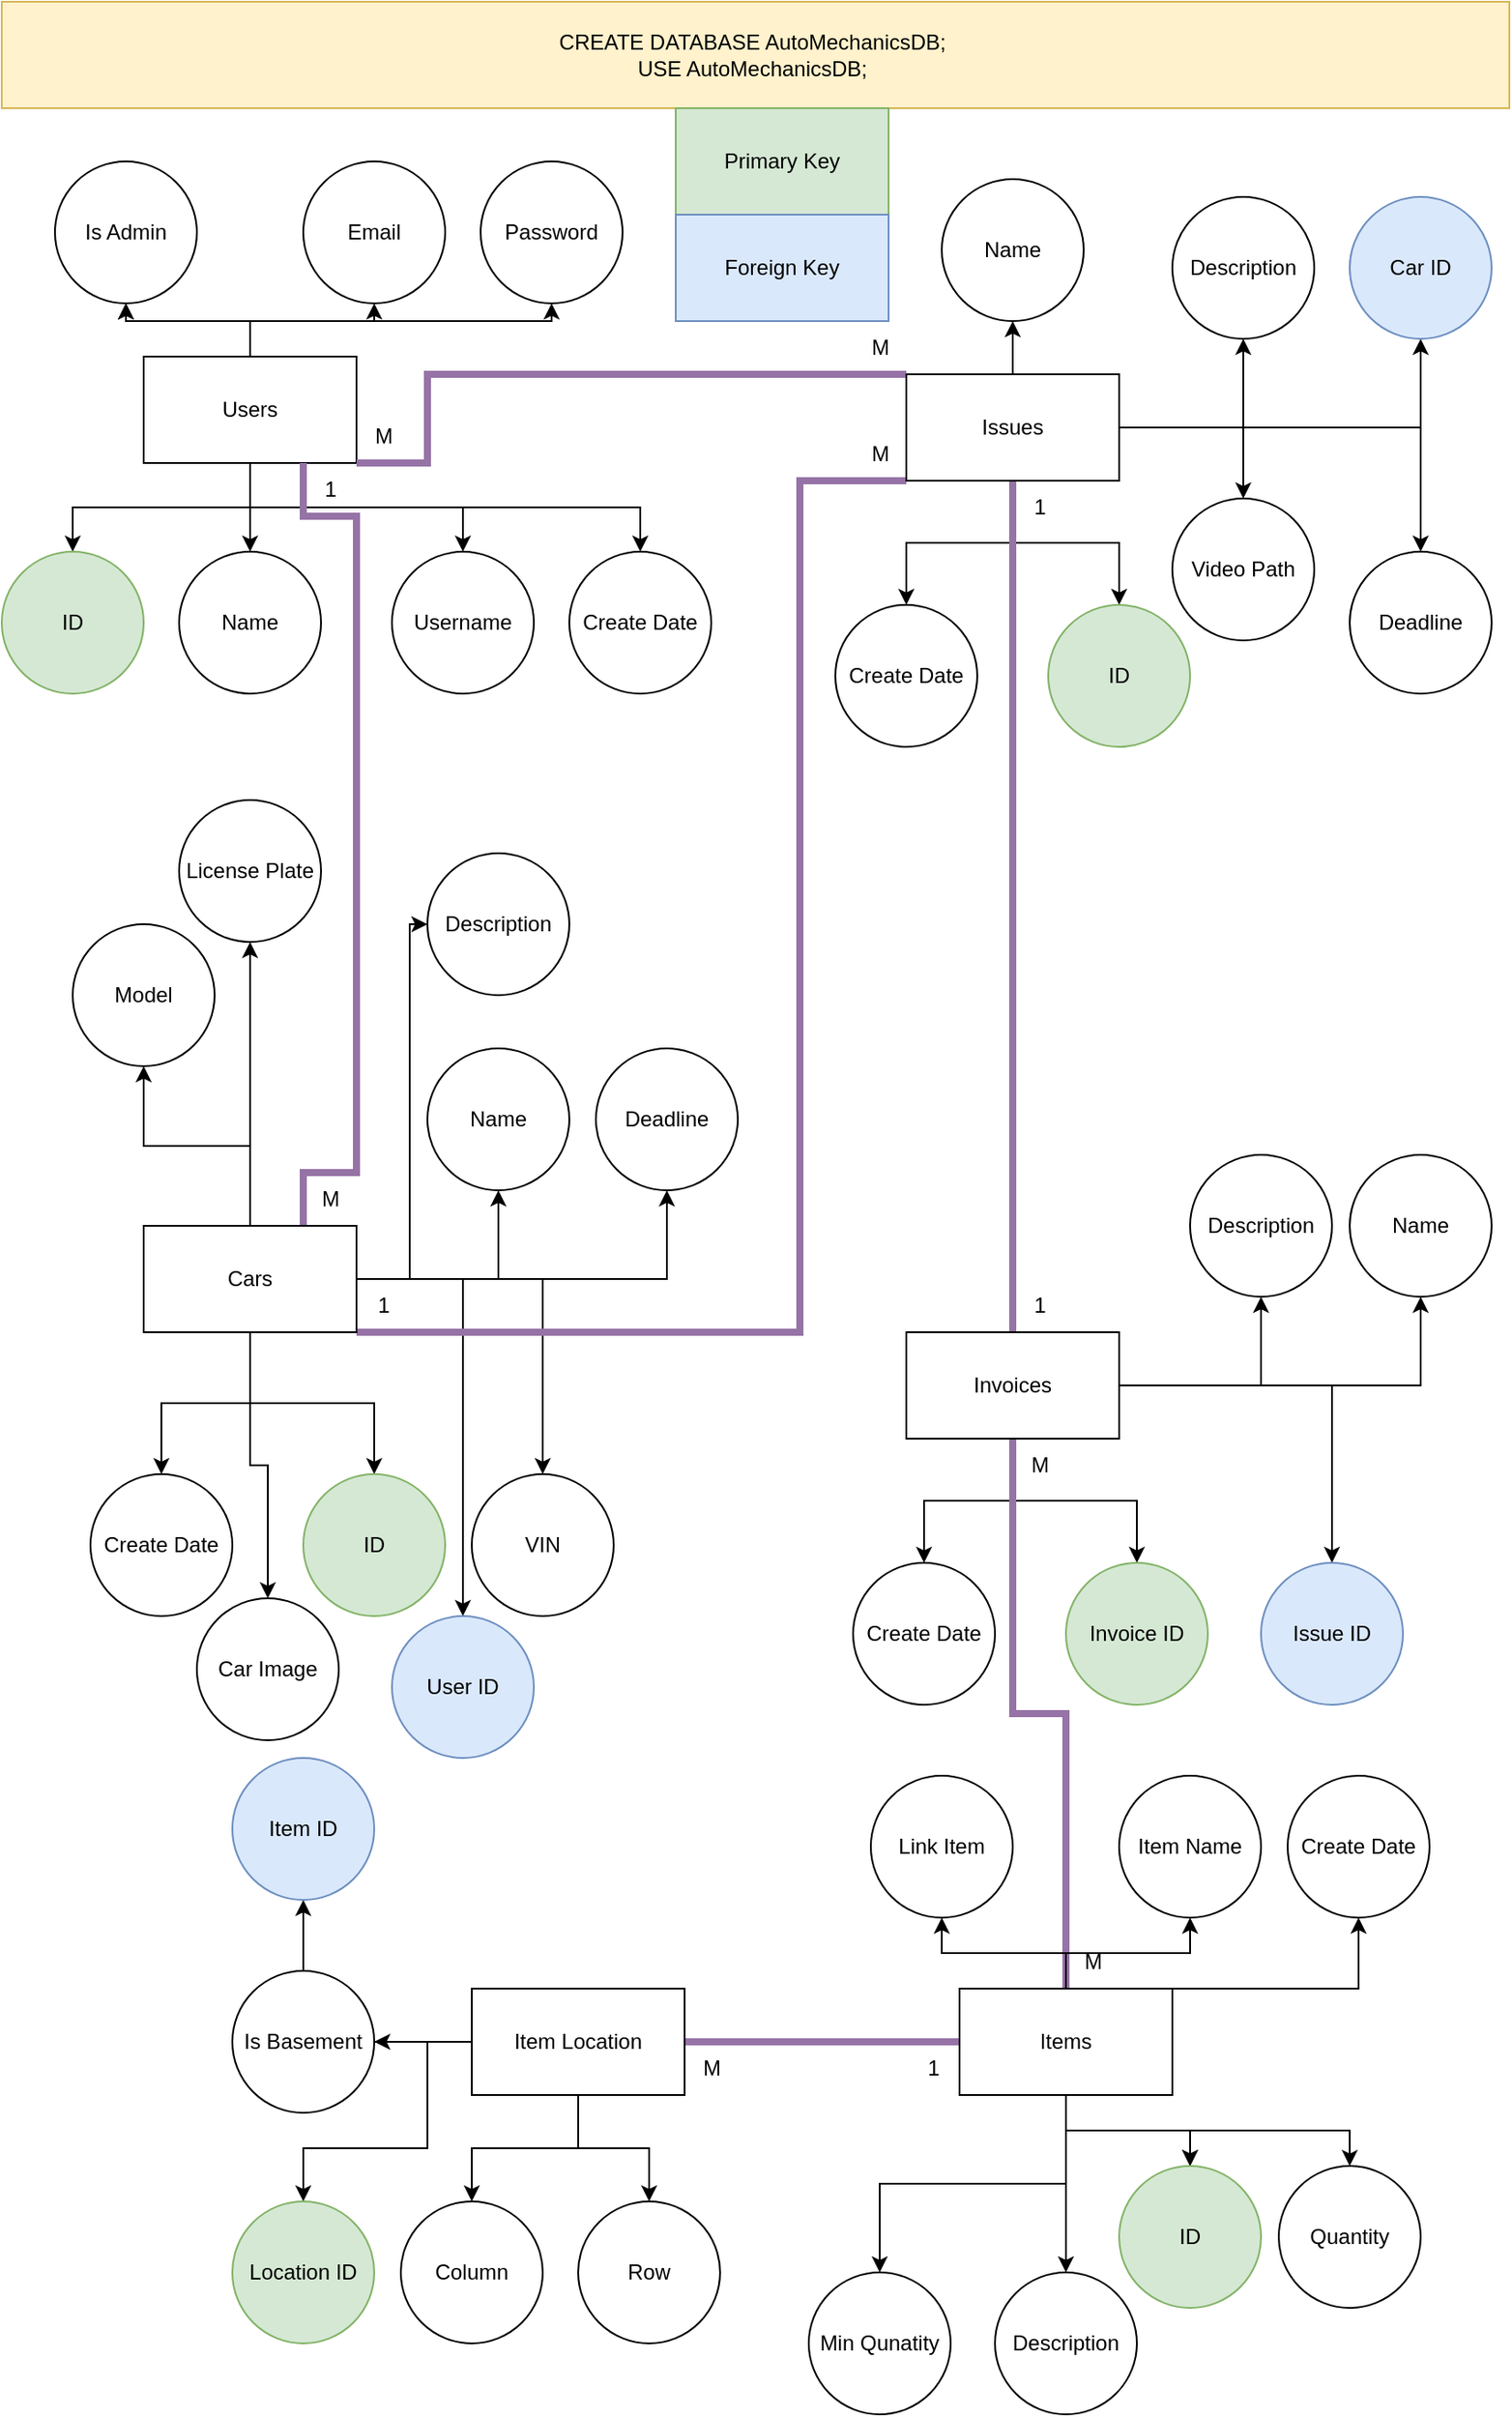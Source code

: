 <mxfile version="24.8.6">
  <diagram name="Page-1" id="RDlbMBmW9YZJROnmf2OW">
    <mxGraphModel dx="2049" dy="1274" grid="1" gridSize="10" guides="1" tooltips="1" connect="1" arrows="1" fold="1" page="1" pageScale="1" pageWidth="850" pageHeight="1100" math="0" shadow="0">
      <root>
        <mxCell id="0" />
        <mxCell id="1" parent="0" />
        <mxCell id="v34ArAWqXX43JjjeiJBy-14" value="&lt;span class=&quot;hljs-keyword&quot;&gt;CREATE&lt;/span&gt; DATABASE AutoMechanicsDB;&amp;nbsp;&lt;div&gt;USE AutoMechanicsDB;&amp;nbsp;&lt;/div&gt;" style="rounded=0;whiteSpace=wrap;html=1;fillColor=#fff2cc;strokeColor=#d6b656;" parent="1" vertex="1">
          <mxGeometry width="850" height="60" as="geometry" />
        </mxCell>
        <mxCell id="5s0WJHSLAwarWsAW7a96-3" value="" style="edgeStyle=orthogonalEdgeStyle;rounded=0;orthogonalLoop=1;jettySize=auto;html=1;" parent="1" source="5s0WJHSLAwarWsAW7a96-1" target="5s0WJHSLAwarWsAW7a96-2" edge="1">
          <mxGeometry relative="1" as="geometry" />
        </mxCell>
        <mxCell id="5s0WJHSLAwarWsAW7a96-4" style="edgeStyle=orthogonalEdgeStyle;rounded=0;orthogonalLoop=1;jettySize=auto;html=1;" parent="1" source="5s0WJHSLAwarWsAW7a96-1" target="5s0WJHSLAwarWsAW7a96-5" edge="1">
          <mxGeometry relative="1" as="geometry">
            <mxPoint x="240" y="320" as="targetPoint" />
          </mxGeometry>
        </mxCell>
        <mxCell id="5s0WJHSLAwarWsAW7a96-9" value="" style="edgeStyle=orthogonalEdgeStyle;rounded=0;orthogonalLoop=1;jettySize=auto;html=1;exitX=0.5;exitY=0;exitDx=0;exitDy=0;" parent="1" source="5s0WJHSLAwarWsAW7a96-1" target="5s0WJHSLAwarWsAW7a96-8" edge="1">
          <mxGeometry relative="1" as="geometry">
            <Array as="points">
              <mxPoint x="140" y="180" />
              <mxPoint x="310" y="180" />
            </Array>
          </mxGeometry>
        </mxCell>
        <mxCell id="5s0WJHSLAwarWsAW7a96-11" value="" style="edgeStyle=orthogonalEdgeStyle;rounded=0;orthogonalLoop=1;jettySize=auto;html=1;exitX=0.5;exitY=1;exitDx=0;exitDy=0;" parent="1" source="5s0WJHSLAwarWsAW7a96-1" target="5s0WJHSLAwarWsAW7a96-10" edge="1">
          <mxGeometry relative="1" as="geometry" />
        </mxCell>
        <mxCell id="5s0WJHSLAwarWsAW7a96-13" value="" style="edgeStyle=orthogonalEdgeStyle;rounded=0;orthogonalLoop=1;jettySize=auto;html=1;" parent="1" source="5s0WJHSLAwarWsAW7a96-1" target="5s0WJHSLAwarWsAW7a96-12" edge="1">
          <mxGeometry relative="1" as="geometry" />
        </mxCell>
        <mxCell id="5s0WJHSLAwarWsAW7a96-14" value="" style="edgeStyle=orthogonalEdgeStyle;rounded=0;orthogonalLoop=1;jettySize=auto;html=1;" parent="1" source="5s0WJHSLAwarWsAW7a96-1" target="5s0WJHSLAwarWsAW7a96-12" edge="1">
          <mxGeometry relative="1" as="geometry" />
        </mxCell>
        <mxCell id="5s0WJHSLAwarWsAW7a96-16" value="" style="edgeStyle=orthogonalEdgeStyle;rounded=0;orthogonalLoop=1;jettySize=auto;html=1;" parent="1" source="5s0WJHSLAwarWsAW7a96-1" target="5s0WJHSLAwarWsAW7a96-15" edge="1">
          <mxGeometry relative="1" as="geometry" />
        </mxCell>
        <mxCell id="02Afpi2rPC1i5ig6hNyv-54" style="edgeStyle=orthogonalEdgeStyle;rounded=0;orthogonalLoop=1;jettySize=auto;html=1;exitX=0.5;exitY=1;exitDx=0;exitDy=0;" edge="1" parent="1" source="5s0WJHSLAwarWsAW7a96-1" target="5s0WJHSLAwarWsAW7a96-7">
          <mxGeometry relative="1" as="geometry" />
        </mxCell>
        <mxCell id="5s0WJHSLAwarWsAW7a96-1" value="Users" style="rounded=0;whiteSpace=wrap;html=1;" parent="1" vertex="1">
          <mxGeometry x="80" y="200" width="120" height="60" as="geometry" />
        </mxCell>
        <mxCell id="5s0WJHSLAwarWsAW7a96-2" value="ID" style="ellipse;whiteSpace=wrap;html=1;aspect=fixed;fillColor=#d5e8d4;strokeColor=#82b366;" parent="1" vertex="1">
          <mxGeometry y="310" width="80" height="80" as="geometry" />
        </mxCell>
        <mxCell id="5s0WJHSLAwarWsAW7a96-5" value="Name" style="ellipse;whiteSpace=wrap;html=1;aspect=fixed;" parent="1" vertex="1">
          <mxGeometry x="100" y="310" width="80" height="80" as="geometry" />
        </mxCell>
        <mxCell id="5s0WJHSLAwarWsAW7a96-7" value="Username" style="ellipse;whiteSpace=wrap;html=1;aspect=fixed;" parent="1" vertex="1">
          <mxGeometry x="220" y="310" width="80" height="80" as="geometry" />
        </mxCell>
        <mxCell id="5s0WJHSLAwarWsAW7a96-8" value="Password" style="ellipse;whiteSpace=wrap;html=1;rounded=0;" parent="1" vertex="1">
          <mxGeometry x="270" y="90" width="80" height="80" as="geometry" />
        </mxCell>
        <mxCell id="5s0WJHSLAwarWsAW7a96-10" value="Create Date" style="ellipse;whiteSpace=wrap;html=1;rounded=0;" parent="1" vertex="1">
          <mxGeometry x="320" y="310" width="80" height="80" as="geometry" />
        </mxCell>
        <mxCell id="5s0WJHSLAwarWsAW7a96-12" value="Is Admin" style="ellipse;whiteSpace=wrap;html=1;rounded=0;" parent="1" vertex="1">
          <mxGeometry x="30" y="90" width="80" height="80" as="geometry" />
        </mxCell>
        <mxCell id="5s0WJHSLAwarWsAW7a96-15" value="Email" style="ellipse;whiteSpace=wrap;html=1;rounded=0;" parent="1" vertex="1">
          <mxGeometry x="170" y="90" width="80" height="80" as="geometry" />
        </mxCell>
        <mxCell id="5s0WJHSLAwarWsAW7a96-51" value="" style="edgeStyle=orthogonalEdgeStyle;rounded=0;orthogonalLoop=1;jettySize=auto;html=1;" parent="1" source="5s0WJHSLAwarWsAW7a96-49" target="5s0WJHSLAwarWsAW7a96-50" edge="1">
          <mxGeometry relative="1" as="geometry" />
        </mxCell>
        <mxCell id="5s0WJHSLAwarWsAW7a96-53" value="" style="edgeStyle=orthogonalEdgeStyle;rounded=0;orthogonalLoop=1;jettySize=auto;html=1;" parent="1" source="5s0WJHSLAwarWsAW7a96-49" target="5s0WJHSLAwarWsAW7a96-52" edge="1">
          <mxGeometry relative="1" as="geometry" />
        </mxCell>
        <mxCell id="5s0WJHSLAwarWsAW7a96-55" value="" style="edgeStyle=orthogonalEdgeStyle;rounded=0;orthogonalLoop=1;jettySize=auto;html=1;" parent="1" source="5s0WJHSLAwarWsAW7a96-49" target="5s0WJHSLAwarWsAW7a96-54" edge="1">
          <mxGeometry relative="1" as="geometry" />
        </mxCell>
        <mxCell id="5s0WJHSLAwarWsAW7a96-57" value="" style="edgeStyle=orthogonalEdgeStyle;rounded=0;orthogonalLoop=1;jettySize=auto;html=1;" parent="1" source="5s0WJHSLAwarWsAW7a96-49" target="5s0WJHSLAwarWsAW7a96-56" edge="1">
          <mxGeometry relative="1" as="geometry" />
        </mxCell>
        <mxCell id="5s0WJHSLAwarWsAW7a96-59" value="" style="edgeStyle=orthogonalEdgeStyle;rounded=0;orthogonalLoop=1;jettySize=auto;html=1;" parent="1" source="5s0WJHSLAwarWsAW7a96-49" target="5s0WJHSLAwarWsAW7a96-58" edge="1">
          <mxGeometry relative="1" as="geometry" />
        </mxCell>
        <mxCell id="5s0WJHSLAwarWsAW7a96-61" value="" style="edgeStyle=orthogonalEdgeStyle;rounded=0;orthogonalLoop=1;jettySize=auto;html=1;" parent="1" source="5s0WJHSLAwarWsAW7a96-49" target="5s0WJHSLAwarWsAW7a96-60" edge="1">
          <mxGeometry relative="1" as="geometry" />
        </mxCell>
        <mxCell id="5s0WJHSLAwarWsAW7a96-63" style="edgeStyle=orthogonalEdgeStyle;rounded=0;orthogonalLoop=1;jettySize=auto;html=1;" parent="1" source="5s0WJHSLAwarWsAW7a96-49" target="5s0WJHSLAwarWsAW7a96-64" edge="1">
          <mxGeometry relative="1" as="geometry">
            <mxPoint x="210" y="820" as="targetPoint" />
          </mxGeometry>
        </mxCell>
        <mxCell id="5s0WJHSLAwarWsAW7a96-82" style="edgeStyle=orthogonalEdgeStyle;rounded=0;orthogonalLoop=1;jettySize=auto;html=1;" parent="1" source="5s0WJHSLAwarWsAW7a96-49" target="5s0WJHSLAwarWsAW7a96-83" edge="1">
          <mxGeometry relative="1" as="geometry">
            <mxPoint x="200" y="580" as="targetPoint" />
            <Array as="points">
              <mxPoint x="230" y="720" />
              <mxPoint x="230" y="520" />
            </Array>
          </mxGeometry>
        </mxCell>
        <mxCell id="5s0WJHSLAwarWsAW7a96-90" style="edgeStyle=orthogonalEdgeStyle;rounded=0;orthogonalLoop=1;jettySize=auto;html=1;" parent="1" source="5s0WJHSLAwarWsAW7a96-49" target="5s0WJHSLAwarWsAW7a96-91" edge="1">
          <mxGeometry relative="1" as="geometry">
            <mxPoint x="150" y="890" as="targetPoint" />
          </mxGeometry>
        </mxCell>
        <mxCell id="5s0WJHSLAwarWsAW7a96-128" value="" style="edgeStyle=orthogonalEdgeStyle;rounded=0;orthogonalLoop=1;jettySize=auto;html=1;" parent="1" source="5s0WJHSLAwarWsAW7a96-49" target="5s0WJHSLAwarWsAW7a96-127" edge="1">
          <mxGeometry relative="1" as="geometry" />
        </mxCell>
        <mxCell id="02Afpi2rPC1i5ig6hNyv-1" style="edgeStyle=orthogonalEdgeStyle;rounded=0;orthogonalLoop=1;jettySize=auto;html=1;exitX=0.75;exitY=0;exitDx=0;exitDy=0;entryX=0.75;entryY=1;entryDx=0;entryDy=0;fillColor=#e1d5e7;strokeColor=#9673a6;endArrow=none;endFill=0;strokeWidth=4;" edge="1" parent="1" source="5s0WJHSLAwarWsAW7a96-49" target="5s0WJHSLAwarWsAW7a96-1">
          <mxGeometry relative="1" as="geometry">
            <Array as="points">
              <mxPoint x="170" y="660" />
              <mxPoint x="200" y="660" />
              <mxPoint x="200" y="290" />
              <mxPoint x="170" y="290" />
            </Array>
          </mxGeometry>
        </mxCell>
        <mxCell id="02Afpi2rPC1i5ig6hNyv-4" style="edgeStyle=orthogonalEdgeStyle;rounded=0;orthogonalLoop=1;jettySize=auto;html=1;exitX=1;exitY=1;exitDx=0;exitDy=0;entryX=0;entryY=1;entryDx=0;entryDy=0;fillColor=#e1d5e7;strokeColor=#9673a6;strokeWidth=4;startArrow=none;startFill=0;endArrow=none;endFill=0;" edge="1" parent="1" source="5s0WJHSLAwarWsAW7a96-49" target="5s0WJHSLAwarWsAW7a96-74">
          <mxGeometry relative="1" as="geometry">
            <Array as="points">
              <mxPoint x="450" y="750" />
              <mxPoint x="450" y="270" />
            </Array>
          </mxGeometry>
        </mxCell>
        <mxCell id="5s0WJHSLAwarWsAW7a96-49" value="Cars" style="rounded=0;whiteSpace=wrap;html=1;" parent="1" vertex="1">
          <mxGeometry x="80" y="690" width="120" height="60" as="geometry" />
        </mxCell>
        <mxCell id="5s0WJHSLAwarWsAW7a96-50" value="ID" style="ellipse;whiteSpace=wrap;html=1;rounded=0;fillColor=#d5e8d4;strokeColor=#82b366;" parent="1" vertex="1">
          <mxGeometry x="170" y="830" width="80" height="80" as="geometry" />
        </mxCell>
        <mxCell id="5s0WJHSLAwarWsAW7a96-52" value="Name" style="ellipse;whiteSpace=wrap;html=1;rounded=0;" parent="1" vertex="1">
          <mxGeometry x="240" y="590" width="80" height="80" as="geometry" />
        </mxCell>
        <mxCell id="5s0WJHSLAwarWsAW7a96-54" value="VIN" style="ellipse;whiteSpace=wrap;html=1;rounded=0;" parent="1" vertex="1">
          <mxGeometry x="265" y="830" width="80" height="80" as="geometry" />
        </mxCell>
        <mxCell id="5s0WJHSLAwarWsAW7a96-56" value="Create Date" style="ellipse;whiteSpace=wrap;html=1;rounded=0;" parent="1" vertex="1">
          <mxGeometry x="50" y="830" width="80" height="80" as="geometry" />
        </mxCell>
        <mxCell id="5s0WJHSLAwarWsAW7a96-58" value="User ID" style="ellipse;whiteSpace=wrap;html=1;rounded=0;fillColor=#dae8fc;strokeColor=#6c8ebf;" parent="1" vertex="1">
          <mxGeometry x="220" y="910" width="80" height="80" as="geometry" />
        </mxCell>
        <mxCell id="5s0WJHSLAwarWsAW7a96-60" value="Deadline" style="ellipse;whiteSpace=wrap;html=1;rounded=0;" parent="1" vertex="1">
          <mxGeometry x="335" y="590" width="80" height="80" as="geometry" />
        </mxCell>
        <mxCell id="5s0WJHSLAwarWsAW7a96-64" value="Model" style="ellipse;whiteSpace=wrap;html=1;aspect=fixed;" parent="1" vertex="1">
          <mxGeometry x="40" y="520" width="80" height="80" as="geometry" />
        </mxCell>
        <mxCell id="5s0WJHSLAwarWsAW7a96-65" value="Primary Key" style="rounded=0;whiteSpace=wrap;html=1;fillColor=#d5e8d4;strokeColor=#82b366;" parent="1" vertex="1">
          <mxGeometry x="380" y="60" width="120" height="60" as="geometry" />
        </mxCell>
        <mxCell id="5s0WJHSLAwarWsAW7a96-66" value="Foreign Key" style="rounded=0;whiteSpace=wrap;html=1;fillColor=#dae8fc;strokeColor=#6c8ebf;" parent="1" vertex="1">
          <mxGeometry x="380" y="120" width="120" height="60" as="geometry" />
        </mxCell>
        <mxCell id="5s0WJHSLAwarWsAW7a96-67" value="" style="edgeStyle=orthogonalEdgeStyle;rounded=0;orthogonalLoop=1;jettySize=auto;html=1;" parent="1" source="5s0WJHSLAwarWsAW7a96-74" target="5s0WJHSLAwarWsAW7a96-75" edge="1">
          <mxGeometry relative="1" as="geometry" />
        </mxCell>
        <mxCell id="5s0WJHSLAwarWsAW7a96-68" value="" style="edgeStyle=orthogonalEdgeStyle;rounded=0;orthogonalLoop=1;jettySize=auto;html=1;" parent="1" source="5s0WJHSLAwarWsAW7a96-74" target="5s0WJHSLAwarWsAW7a96-76" edge="1">
          <mxGeometry relative="1" as="geometry" />
        </mxCell>
        <mxCell id="5s0WJHSLAwarWsAW7a96-70" value="" style="edgeStyle=orthogonalEdgeStyle;rounded=0;orthogonalLoop=1;jettySize=auto;html=1;" parent="1" source="5s0WJHSLAwarWsAW7a96-74" target="5s0WJHSLAwarWsAW7a96-78" edge="1">
          <mxGeometry relative="1" as="geometry" />
        </mxCell>
        <mxCell id="5s0WJHSLAwarWsAW7a96-71" value="" style="edgeStyle=orthogonalEdgeStyle;rounded=0;orthogonalLoop=1;jettySize=auto;html=1;" parent="1" source="5s0WJHSLAwarWsAW7a96-74" target="5s0WJHSLAwarWsAW7a96-79" edge="1">
          <mxGeometry relative="1" as="geometry" />
        </mxCell>
        <mxCell id="5s0WJHSLAwarWsAW7a96-72" value="" style="edgeStyle=orthogonalEdgeStyle;rounded=0;orthogonalLoop=1;jettySize=auto;html=1;" parent="1" source="5s0WJHSLAwarWsAW7a96-74" target="5s0WJHSLAwarWsAW7a96-80" edge="1">
          <mxGeometry relative="1" as="geometry" />
        </mxCell>
        <mxCell id="5s0WJHSLAwarWsAW7a96-87" value="" style="edgeStyle=orthogonalEdgeStyle;rounded=0;orthogonalLoop=1;jettySize=auto;html=1;" parent="1" source="5s0WJHSLAwarWsAW7a96-74" target="5s0WJHSLAwarWsAW7a96-86" edge="1">
          <mxGeometry relative="1" as="geometry" />
        </mxCell>
        <mxCell id="5s0WJHSLAwarWsAW7a96-89" value="" style="edgeStyle=orthogonalEdgeStyle;rounded=0;orthogonalLoop=1;jettySize=auto;html=1;" parent="1" source="5s0WJHSLAwarWsAW7a96-74" target="5s0WJHSLAwarWsAW7a96-88" edge="1">
          <mxGeometry relative="1" as="geometry" />
        </mxCell>
        <mxCell id="02Afpi2rPC1i5ig6hNyv-11" style="edgeStyle=orthogonalEdgeStyle;rounded=0;orthogonalLoop=1;jettySize=auto;html=1;exitX=0;exitY=0;exitDx=0;exitDy=0;entryX=1;entryY=1;entryDx=0;entryDy=0;endArrow=none;endFill=0;fillColor=#e1d5e7;strokeColor=#9673a6;strokeWidth=4;" edge="1" parent="1" source="5s0WJHSLAwarWsAW7a96-74" target="5s0WJHSLAwarWsAW7a96-1">
          <mxGeometry relative="1" as="geometry">
            <Array as="points">
              <mxPoint x="240" y="210" />
              <mxPoint x="240" y="260" />
            </Array>
          </mxGeometry>
        </mxCell>
        <mxCell id="02Afpi2rPC1i5ig6hNyv-14" style="edgeStyle=orthogonalEdgeStyle;rounded=0;orthogonalLoop=1;jettySize=auto;html=1;endArrow=none;endFill=0;fillColor=#e1d5e7;strokeColor=#9673a6;strokeWidth=4;" edge="1" parent="1" source="5s0WJHSLAwarWsAW7a96-74" target="5s0WJHSLAwarWsAW7a96-108">
          <mxGeometry relative="1" as="geometry" />
        </mxCell>
        <mxCell id="5s0WJHSLAwarWsAW7a96-74" value="Issues" style="rounded=0;whiteSpace=wrap;html=1;" parent="1" vertex="1">
          <mxGeometry x="510" y="210" width="120" height="60" as="geometry" />
        </mxCell>
        <mxCell id="5s0WJHSLAwarWsAW7a96-75" value="ID" style="ellipse;whiteSpace=wrap;html=1;rounded=0;fillColor=#d5e8d4;strokeColor=#82b366;" parent="1" vertex="1">
          <mxGeometry x="590" y="340" width="80" height="80" as="geometry" />
        </mxCell>
        <mxCell id="5s0WJHSLAwarWsAW7a96-76" value="Name" style="ellipse;whiteSpace=wrap;html=1;rounded=0;" parent="1" vertex="1">
          <mxGeometry x="530" y="100" width="80" height="80" as="geometry" />
        </mxCell>
        <mxCell id="5s0WJHSLAwarWsAW7a96-78" value="Create Date" style="ellipse;whiteSpace=wrap;html=1;rounded=0;" parent="1" vertex="1">
          <mxGeometry x="470" y="340" width="80" height="80" as="geometry" />
        </mxCell>
        <mxCell id="5s0WJHSLAwarWsAW7a96-79" value="Car ID" style="ellipse;whiteSpace=wrap;html=1;rounded=0;fillColor=#dae8fc;strokeColor=#6c8ebf;" parent="1" vertex="1">
          <mxGeometry x="760" y="110" width="80" height="80" as="geometry" />
        </mxCell>
        <mxCell id="5s0WJHSLAwarWsAW7a96-80" value="Deadline" style="ellipse;whiteSpace=wrap;html=1;rounded=0;" parent="1" vertex="1">
          <mxGeometry x="760" y="310" width="80" height="80" as="geometry" />
        </mxCell>
        <mxCell id="5s0WJHSLAwarWsAW7a96-83" value="Description" style="ellipse;whiteSpace=wrap;html=1;aspect=fixed;" parent="1" vertex="1">
          <mxGeometry x="240" y="480" width="80" height="80" as="geometry" />
        </mxCell>
        <mxCell id="5s0WJHSLAwarWsAW7a96-86" value="Description" style="ellipse;whiteSpace=wrap;html=1;rounded=0;" parent="1" vertex="1">
          <mxGeometry x="660" y="110" width="80" height="80" as="geometry" />
        </mxCell>
        <mxCell id="5s0WJHSLAwarWsAW7a96-88" value="Video Path" style="ellipse;whiteSpace=wrap;html=1;rounded=0;" parent="1" vertex="1">
          <mxGeometry x="660" y="280" width="80" height="80" as="geometry" />
        </mxCell>
        <mxCell id="5s0WJHSLAwarWsAW7a96-91" value="Car Image" style="ellipse;whiteSpace=wrap;html=1;aspect=fixed;" parent="1" vertex="1">
          <mxGeometry x="110" y="900" width="80" height="80" as="geometry" />
        </mxCell>
        <mxCell id="5s0WJHSLAwarWsAW7a96-101" value="" style="edgeStyle=orthogonalEdgeStyle;rounded=0;orthogonalLoop=1;jettySize=auto;html=1;" parent="1" source="5s0WJHSLAwarWsAW7a96-108" target="5s0WJHSLAwarWsAW7a96-109" edge="1">
          <mxGeometry relative="1" as="geometry" />
        </mxCell>
        <mxCell id="5s0WJHSLAwarWsAW7a96-102" value="" style="edgeStyle=orthogonalEdgeStyle;rounded=0;orthogonalLoop=1;jettySize=auto;html=1;" parent="1" source="5s0WJHSLAwarWsAW7a96-108" target="5s0WJHSLAwarWsAW7a96-110" edge="1">
          <mxGeometry relative="1" as="geometry" />
        </mxCell>
        <mxCell id="5s0WJHSLAwarWsAW7a96-103" value="" style="edgeStyle=orthogonalEdgeStyle;rounded=0;orthogonalLoop=1;jettySize=auto;html=1;" parent="1" source="5s0WJHSLAwarWsAW7a96-108" target="5s0WJHSLAwarWsAW7a96-111" edge="1">
          <mxGeometry relative="1" as="geometry" />
        </mxCell>
        <mxCell id="5s0WJHSLAwarWsAW7a96-104" value="" style="edgeStyle=orthogonalEdgeStyle;rounded=0;orthogonalLoop=1;jettySize=auto;html=1;" parent="1" source="5s0WJHSLAwarWsAW7a96-108" target="5s0WJHSLAwarWsAW7a96-112" edge="1">
          <mxGeometry relative="1" as="geometry" />
        </mxCell>
        <mxCell id="5s0WJHSLAwarWsAW7a96-106" value="" style="edgeStyle=orthogonalEdgeStyle;rounded=0;orthogonalLoop=1;jettySize=auto;html=1;" parent="1" source="5s0WJHSLAwarWsAW7a96-108" target="5s0WJHSLAwarWsAW7a96-114" edge="1">
          <mxGeometry relative="1" as="geometry" />
        </mxCell>
        <mxCell id="02Afpi2rPC1i5ig6hNyv-47" style="edgeStyle=orthogonalEdgeStyle;rounded=0;orthogonalLoop=1;jettySize=auto;html=1;entryX=0.5;entryY=0;entryDx=0;entryDy=0;endArrow=none;endFill=0;fillColor=#e1d5e7;strokeColor=#9673a6;strokeWidth=4;" edge="1" parent="1" source="5s0WJHSLAwarWsAW7a96-108" target="02Afpi2rPC1i5ig6hNyv-26">
          <mxGeometry relative="1" as="geometry">
            <Array as="points">
              <mxPoint x="570" y="965" />
              <mxPoint x="600" y="965" />
            </Array>
          </mxGeometry>
        </mxCell>
        <mxCell id="5s0WJHSLAwarWsAW7a96-108" value="Invoices" style="rounded=0;whiteSpace=wrap;html=1;" parent="1" vertex="1">
          <mxGeometry x="510" y="750" width="120" height="60" as="geometry" />
        </mxCell>
        <mxCell id="5s0WJHSLAwarWsAW7a96-109" value="Invoice ID" style="ellipse;whiteSpace=wrap;html=1;rounded=0;fillColor=#d5e8d4;strokeColor=#82b366;" parent="1" vertex="1">
          <mxGeometry x="600" y="880" width="80" height="80" as="geometry" />
        </mxCell>
        <mxCell id="5s0WJHSLAwarWsAW7a96-110" value="Name" style="ellipse;whiteSpace=wrap;html=1;rounded=0;" parent="1" vertex="1">
          <mxGeometry x="760" y="650" width="80" height="80" as="geometry" />
        </mxCell>
        <mxCell id="5s0WJHSLAwarWsAW7a96-111" value="Create Date" style="ellipse;whiteSpace=wrap;html=1;rounded=0;" parent="1" vertex="1">
          <mxGeometry x="480" y="880" width="80" height="80" as="geometry" />
        </mxCell>
        <mxCell id="5s0WJHSLAwarWsAW7a96-112" value="Issue ID" style="ellipse;whiteSpace=wrap;html=1;rounded=0;fillColor=#dae8fc;strokeColor=#6c8ebf;" parent="1" vertex="1">
          <mxGeometry x="710" y="880" width="80" height="80" as="geometry" />
        </mxCell>
        <mxCell id="5s0WJHSLAwarWsAW7a96-114" value="Description" style="ellipse;whiteSpace=wrap;html=1;rounded=0;" parent="1" vertex="1">
          <mxGeometry x="670" y="650" width="80" height="80" as="geometry" />
        </mxCell>
        <mxCell id="5s0WJHSLAwarWsAW7a96-127" value="License Plate" style="ellipse;whiteSpace=wrap;html=1;rounded=0;" parent="1" vertex="1">
          <mxGeometry x="100" y="450" width="80" height="80" as="geometry" />
        </mxCell>
        <mxCell id="02Afpi2rPC1i5ig6hNyv-2" value="1" style="text;html=1;align=center;verticalAlign=middle;resizable=0;points=[];autosize=1;strokeColor=none;fillColor=none;" vertex="1" parent="1">
          <mxGeometry x="170" y="260" width="30" height="30" as="geometry" />
        </mxCell>
        <mxCell id="02Afpi2rPC1i5ig6hNyv-3" value="M" style="text;html=1;align=center;verticalAlign=middle;resizable=0;points=[];autosize=1;strokeColor=none;fillColor=none;" vertex="1" parent="1">
          <mxGeometry x="170" y="660" width="30" height="30" as="geometry" />
        </mxCell>
        <mxCell id="02Afpi2rPC1i5ig6hNyv-5" value="1" style="text;html=1;align=center;verticalAlign=middle;resizable=0;points=[];autosize=1;strokeColor=none;fillColor=none;" vertex="1" parent="1">
          <mxGeometry x="200" y="720" width="30" height="30" as="geometry" />
        </mxCell>
        <mxCell id="02Afpi2rPC1i5ig6hNyv-13" value="M" style="text;html=1;align=center;verticalAlign=middle;resizable=0;points=[];autosize=1;strokeColor=none;fillColor=none;" vertex="1" parent="1">
          <mxGeometry x="200" y="230" width="30" height="30" as="geometry" />
        </mxCell>
        <mxCell id="02Afpi2rPC1i5ig6hNyv-15" value="1" style="text;html=1;align=center;verticalAlign=middle;resizable=0;points=[];autosize=1;strokeColor=none;fillColor=none;" vertex="1" parent="1">
          <mxGeometry x="570" y="270" width="30" height="30" as="geometry" />
        </mxCell>
        <mxCell id="02Afpi2rPC1i5ig6hNyv-16" value="1" style="text;html=1;align=center;verticalAlign=middle;resizable=0;points=[];autosize=1;strokeColor=none;fillColor=none;" vertex="1" parent="1">
          <mxGeometry x="570" y="720" width="30" height="30" as="geometry" />
        </mxCell>
        <mxCell id="02Afpi2rPC1i5ig6hNyv-17" value="" style="edgeStyle=orthogonalEdgeStyle;rounded=0;orthogonalLoop=1;jettySize=auto;html=1;" edge="1" parent="1" source="02Afpi2rPC1i5ig6hNyv-26" target="02Afpi2rPC1i5ig6hNyv-27">
          <mxGeometry relative="1" as="geometry" />
        </mxCell>
        <mxCell id="02Afpi2rPC1i5ig6hNyv-18" value="" style="edgeStyle=orthogonalEdgeStyle;rounded=0;orthogonalLoop=1;jettySize=auto;html=1;" edge="1" parent="1" source="02Afpi2rPC1i5ig6hNyv-26" target="02Afpi2rPC1i5ig6hNyv-27">
          <mxGeometry relative="1" as="geometry" />
        </mxCell>
        <mxCell id="02Afpi2rPC1i5ig6hNyv-19" value="" style="edgeStyle=orthogonalEdgeStyle;rounded=0;orthogonalLoop=1;jettySize=auto;html=1;" edge="1" parent="1" source="02Afpi2rPC1i5ig6hNyv-26" target="02Afpi2rPC1i5ig6hNyv-28">
          <mxGeometry relative="1" as="geometry" />
        </mxCell>
        <mxCell id="02Afpi2rPC1i5ig6hNyv-20" value="" style="edgeStyle=orthogonalEdgeStyle;rounded=0;orthogonalLoop=1;jettySize=auto;html=1;exitX=1;exitY=0;exitDx=0;exitDy=0;" edge="1" parent="1" source="02Afpi2rPC1i5ig6hNyv-26" target="02Afpi2rPC1i5ig6hNyv-29">
          <mxGeometry relative="1" as="geometry">
            <Array as="points">
              <mxPoint x="765" y="1120" />
            </Array>
          </mxGeometry>
        </mxCell>
        <mxCell id="02Afpi2rPC1i5ig6hNyv-21" value="" style="edgeStyle=orthogonalEdgeStyle;rounded=0;orthogonalLoop=1;jettySize=auto;html=1;" edge="1" parent="1" source="02Afpi2rPC1i5ig6hNyv-26" target="02Afpi2rPC1i5ig6hNyv-30">
          <mxGeometry relative="1" as="geometry">
            <Array as="points">
              <mxPoint x="600" y="1200" />
              <mxPoint x="760" y="1200" />
            </Array>
          </mxGeometry>
        </mxCell>
        <mxCell id="02Afpi2rPC1i5ig6hNyv-22" value="" style="edgeStyle=orthogonalEdgeStyle;rounded=0;orthogonalLoop=1;jettySize=auto;html=1;" edge="1" parent="1" source="02Afpi2rPC1i5ig6hNyv-26" target="02Afpi2rPC1i5ig6hNyv-31">
          <mxGeometry relative="1" as="geometry" />
        </mxCell>
        <mxCell id="02Afpi2rPC1i5ig6hNyv-23" value="" style="edgeStyle=orthogonalEdgeStyle;rounded=0;orthogonalLoop=1;jettySize=auto;html=1;exitX=0.5;exitY=1;exitDx=0;exitDy=0;" edge="1" parent="1" source="02Afpi2rPC1i5ig6hNyv-26" target="02Afpi2rPC1i5ig6hNyv-32">
          <mxGeometry relative="1" as="geometry" />
        </mxCell>
        <mxCell id="02Afpi2rPC1i5ig6hNyv-24" value="" style="edgeStyle=orthogonalEdgeStyle;rounded=0;orthogonalLoop=1;jettySize=auto;html=1;" edge="1" parent="1" source="02Afpi2rPC1i5ig6hNyv-26" target="02Afpi2rPC1i5ig6hNyv-43">
          <mxGeometry relative="1" as="geometry" />
        </mxCell>
        <mxCell id="02Afpi2rPC1i5ig6hNyv-25" style="edgeStyle=orthogonalEdgeStyle;rounded=0;orthogonalLoop=1;jettySize=auto;html=1;exitX=0;exitY=0.5;exitDx=0;exitDy=0;entryX=1;entryY=0.5;entryDx=0;entryDy=0;endArrow=none;endFill=0;fillColor=#e1d5e7;strokeColor=#9673a6;strokeWidth=4;" edge="1" parent="1" source="02Afpi2rPC1i5ig6hNyv-26" target="02Afpi2rPC1i5ig6hNyv-38">
          <mxGeometry relative="1" as="geometry" />
        </mxCell>
        <mxCell id="02Afpi2rPC1i5ig6hNyv-26" value="Items" style="rounded=0;whiteSpace=wrap;html=1;" vertex="1" parent="1">
          <mxGeometry x="540" y="1120" width="120" height="60" as="geometry" />
        </mxCell>
        <mxCell id="02Afpi2rPC1i5ig6hNyv-27" value="ID" style="ellipse;whiteSpace=wrap;html=1;rounded=0;fillColor=#d5e8d4;strokeColor=#82b366;" vertex="1" parent="1">
          <mxGeometry x="630" y="1220" width="80" height="80" as="geometry" />
        </mxCell>
        <mxCell id="02Afpi2rPC1i5ig6hNyv-28" value="Item Name" style="ellipse;whiteSpace=wrap;html=1;rounded=0;" vertex="1" parent="1">
          <mxGeometry x="630" y="1000" width="80" height="80" as="geometry" />
        </mxCell>
        <mxCell id="02Afpi2rPC1i5ig6hNyv-29" value="Create Date" style="ellipse;whiteSpace=wrap;html=1;rounded=0;" vertex="1" parent="1">
          <mxGeometry x="725" y="1000" width="80" height="80" as="geometry" />
        </mxCell>
        <mxCell id="02Afpi2rPC1i5ig6hNyv-30" value="Quantity" style="ellipse;whiteSpace=wrap;html=1;rounded=0;" vertex="1" parent="1">
          <mxGeometry x="720" y="1220" width="80" height="80" as="geometry" />
        </mxCell>
        <mxCell id="02Afpi2rPC1i5ig6hNyv-31" value="Link Item" style="ellipse;whiteSpace=wrap;html=1;rounded=0;" vertex="1" parent="1">
          <mxGeometry x="490" y="1000" width="80" height="80" as="geometry" />
        </mxCell>
        <mxCell id="02Afpi2rPC1i5ig6hNyv-32" value="Min Qunatity" style="ellipse;whiteSpace=wrap;html=1;rounded=0;" vertex="1" parent="1">
          <mxGeometry x="455" y="1280" width="80" height="80" as="geometry" />
        </mxCell>
        <mxCell id="02Afpi2rPC1i5ig6hNyv-33" value="" style="edgeStyle=orthogonalEdgeStyle;rounded=0;orthogonalLoop=1;jettySize=auto;html=1;" edge="1" parent="1" source="02Afpi2rPC1i5ig6hNyv-38" target="02Afpi2rPC1i5ig6hNyv-39">
          <mxGeometry relative="1" as="geometry" />
        </mxCell>
        <mxCell id="02Afpi2rPC1i5ig6hNyv-34" value="" style="edgeStyle=orthogonalEdgeStyle;rounded=0;orthogonalLoop=1;jettySize=auto;html=1;" edge="1" parent="1" source="02Afpi2rPC1i5ig6hNyv-38" target="02Afpi2rPC1i5ig6hNyv-40">
          <mxGeometry relative="1" as="geometry" />
        </mxCell>
        <mxCell id="02Afpi2rPC1i5ig6hNyv-35" value="" style="edgeStyle=orthogonalEdgeStyle;rounded=0;orthogonalLoop=1;jettySize=auto;html=1;" edge="1" parent="1" source="02Afpi2rPC1i5ig6hNyv-38" target="02Afpi2rPC1i5ig6hNyv-41">
          <mxGeometry relative="1" as="geometry" />
        </mxCell>
        <mxCell id="02Afpi2rPC1i5ig6hNyv-36" value="" style="edgeStyle=orthogonalEdgeStyle;rounded=0;orthogonalLoop=1;jettySize=auto;html=1;" edge="1" parent="1" source="02Afpi2rPC1i5ig6hNyv-38" target="02Afpi2rPC1i5ig6hNyv-42">
          <mxGeometry relative="1" as="geometry" />
        </mxCell>
        <mxCell id="02Afpi2rPC1i5ig6hNyv-37" value="" style="edgeStyle=orthogonalEdgeStyle;rounded=0;orthogonalLoop=1;jettySize=auto;html=1;entryX=0.5;entryY=0;entryDx=0;entryDy=0;" edge="1" parent="1" source="02Afpi2rPC1i5ig6hNyv-38" target="02Afpi2rPC1i5ig6hNyv-44">
          <mxGeometry relative="1" as="geometry">
            <Array as="points">
              <mxPoint x="240" y="1150" />
              <mxPoint x="240" y="1210" />
              <mxPoint x="170" y="1210" />
            </Array>
          </mxGeometry>
        </mxCell>
        <mxCell id="02Afpi2rPC1i5ig6hNyv-38" value="Item Location" style="rounded=0;whiteSpace=wrap;html=1;" vertex="1" parent="1">
          <mxGeometry x="265" y="1120" width="120" height="60" as="geometry" />
        </mxCell>
        <mxCell id="02Afpi2rPC1i5ig6hNyv-39" value="Item ID" style="ellipse;whiteSpace=wrap;html=1;rounded=0;fillColor=#dae8fc;strokeColor=#6c8ebf;gradientDirection=radial;" vertex="1" parent="1">
          <mxGeometry x="130" y="990" width="80" height="80" as="geometry" />
        </mxCell>
        <mxCell id="02Afpi2rPC1i5ig6hNyv-40" value="Row" style="ellipse;whiteSpace=wrap;html=1;rounded=0;" vertex="1" parent="1">
          <mxGeometry x="325" y="1240" width="80" height="80" as="geometry" />
        </mxCell>
        <mxCell id="02Afpi2rPC1i5ig6hNyv-41" value="Column" style="ellipse;whiteSpace=wrap;html=1;rounded=0;" vertex="1" parent="1">
          <mxGeometry x="225" y="1240" width="80" height="80" as="geometry" />
        </mxCell>
        <mxCell id="02Afpi2rPC1i5ig6hNyv-42" value="Is Basement" style="ellipse;whiteSpace=wrap;html=1;rounded=0;" vertex="1" parent="1">
          <mxGeometry x="130" y="1110" width="80" height="80" as="geometry" />
        </mxCell>
        <mxCell id="02Afpi2rPC1i5ig6hNyv-43" value="Description" style="ellipse;whiteSpace=wrap;html=1;rounded=0;" vertex="1" parent="1">
          <mxGeometry x="560" y="1280" width="80" height="80" as="geometry" />
        </mxCell>
        <mxCell id="02Afpi2rPC1i5ig6hNyv-44" value="Location ID" style="ellipse;whiteSpace=wrap;html=1;rounded=0;fillColor=#d5e8d4;strokeColor=#82b366;" vertex="1" parent="1">
          <mxGeometry x="130" y="1240" width="80" height="80" as="geometry" />
        </mxCell>
        <mxCell id="02Afpi2rPC1i5ig6hNyv-45" value="1" style="text;html=1;align=center;verticalAlign=middle;resizable=0;points=[];autosize=1;strokeColor=none;fillColor=none;" vertex="1" parent="1">
          <mxGeometry x="510" y="1150" width="30" height="30" as="geometry" />
        </mxCell>
        <mxCell id="02Afpi2rPC1i5ig6hNyv-46" value="M" style="text;html=1;align=center;verticalAlign=middle;resizable=0;points=[];autosize=1;strokeColor=none;fillColor=none;" vertex="1" parent="1">
          <mxGeometry x="385" y="1150" width="30" height="30" as="geometry" />
        </mxCell>
        <mxCell id="02Afpi2rPC1i5ig6hNyv-50" value="M" style="text;html=1;align=center;verticalAlign=middle;resizable=0;points=[];autosize=1;strokeColor=none;fillColor=none;" vertex="1" parent="1">
          <mxGeometry x="480" y="180" width="30" height="30" as="geometry" />
        </mxCell>
        <mxCell id="02Afpi2rPC1i5ig6hNyv-51" value="M" style="text;html=1;align=center;verticalAlign=middle;resizable=0;points=[];autosize=1;strokeColor=none;fillColor=none;" vertex="1" parent="1">
          <mxGeometry x="480" y="240" width="30" height="30" as="geometry" />
        </mxCell>
        <mxCell id="02Afpi2rPC1i5ig6hNyv-52" value="M" style="text;html=1;align=center;verticalAlign=middle;resizable=0;points=[];autosize=1;strokeColor=none;fillColor=none;" vertex="1" parent="1">
          <mxGeometry x="570" y="810" width="30" height="30" as="geometry" />
        </mxCell>
        <mxCell id="02Afpi2rPC1i5ig6hNyv-53" value="M" style="text;html=1;align=center;verticalAlign=middle;resizable=0;points=[];autosize=1;strokeColor=none;fillColor=none;" vertex="1" parent="1">
          <mxGeometry x="600" y="1090" width="30" height="30" as="geometry" />
        </mxCell>
      </root>
    </mxGraphModel>
  </diagram>
</mxfile>
